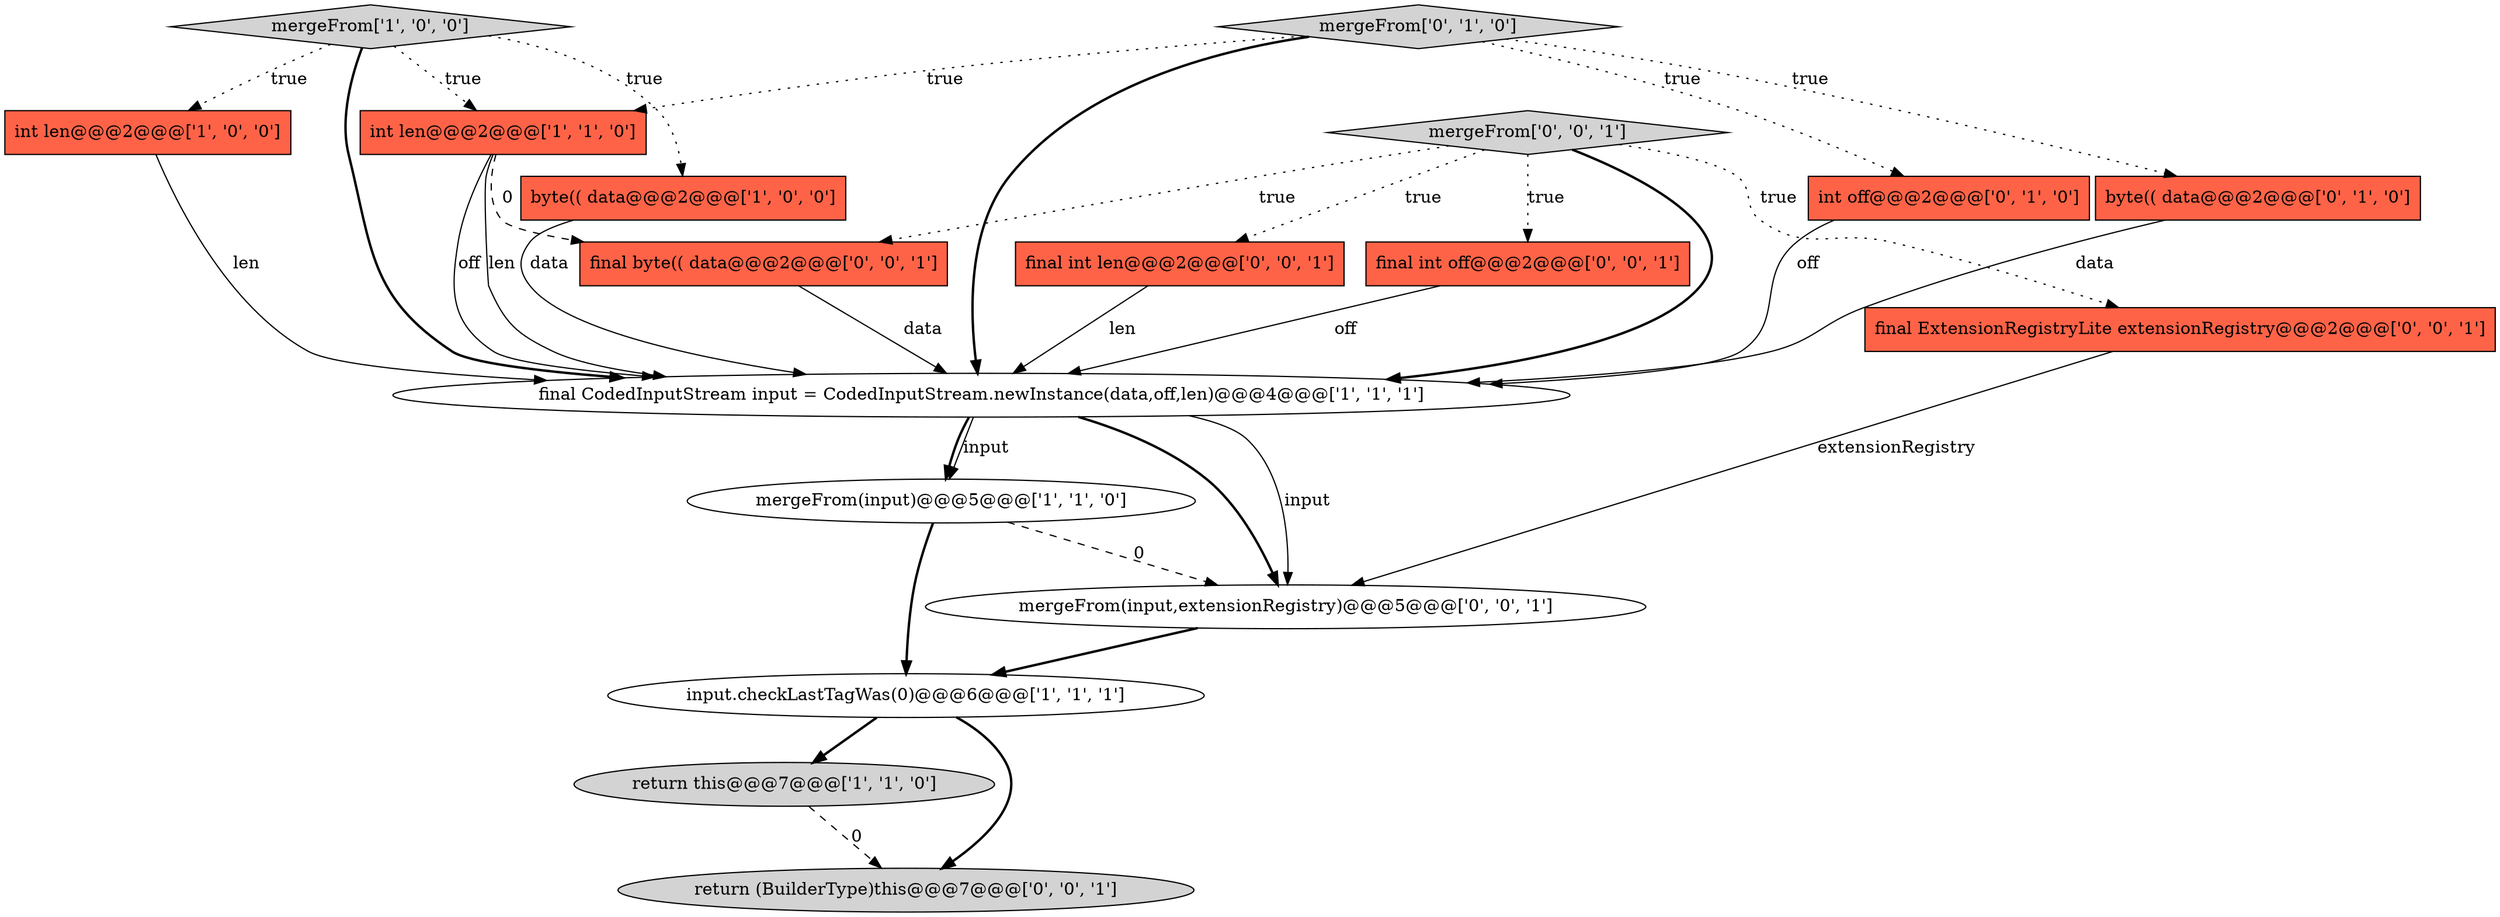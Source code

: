digraph {
13 [style = filled, label = "mergeFrom(input,extensionRegistry)@@@5@@@['0', '0', '1']", fillcolor = white, shape = ellipse image = "AAA0AAABBB3BBB"];
12 [style = filled, label = "return (BuilderType)this@@@7@@@['0', '0', '1']", fillcolor = lightgray, shape = ellipse image = "AAA0AAABBB3BBB"];
0 [style = filled, label = "byte(( data@@@2@@@['1', '0', '0']", fillcolor = tomato, shape = box image = "AAA0AAABBB1BBB"];
1 [style = filled, label = "mergeFrom['1', '0', '0']", fillcolor = lightgray, shape = diamond image = "AAA0AAABBB1BBB"];
6 [style = filled, label = "int len@@@2@@@['1', '1', '0']", fillcolor = tomato, shape = box image = "AAA0AAABBB1BBB"];
5 [style = filled, label = "return this@@@7@@@['1', '1', '0']", fillcolor = lightgray, shape = ellipse image = "AAA0AAABBB1BBB"];
9 [style = filled, label = "mergeFrom['0', '1', '0']", fillcolor = lightgray, shape = diamond image = "AAA0AAABBB2BBB"];
10 [style = filled, label = "int off@@@2@@@['0', '1', '0']", fillcolor = tomato, shape = box image = "AAA0AAABBB2BBB"];
14 [style = filled, label = "final int len@@@2@@@['0', '0', '1']", fillcolor = tomato, shape = box image = "AAA0AAABBB3BBB"];
11 [style = filled, label = "final int off@@@2@@@['0', '0', '1']", fillcolor = tomato, shape = box image = "AAA0AAABBB3BBB"];
15 [style = filled, label = "mergeFrom['0', '0', '1']", fillcolor = lightgray, shape = diamond image = "AAA0AAABBB3BBB"];
17 [style = filled, label = "final byte(( data@@@2@@@['0', '0', '1']", fillcolor = tomato, shape = box image = "AAA0AAABBB3BBB"];
3 [style = filled, label = "int len@@@2@@@['1', '0', '0']", fillcolor = tomato, shape = box image = "AAA0AAABBB1BBB"];
4 [style = filled, label = "final CodedInputStream input = CodedInputStream.newInstance(data,off,len)@@@4@@@['1', '1', '1']", fillcolor = white, shape = ellipse image = "AAA0AAABBB1BBB"];
16 [style = filled, label = "final ExtensionRegistryLite extensionRegistry@@@2@@@['0', '0', '1']", fillcolor = tomato, shape = box image = "AAA0AAABBB3BBB"];
7 [style = filled, label = "input.checkLastTagWas(0)@@@6@@@['1', '1', '1']", fillcolor = white, shape = ellipse image = "AAA0AAABBB1BBB"];
2 [style = filled, label = "mergeFrom(input)@@@5@@@['1', '1', '0']", fillcolor = white, shape = ellipse image = "AAA0AAABBB1BBB"];
8 [style = filled, label = "byte(( data@@@2@@@['0', '1', '0']", fillcolor = tomato, shape = box image = "AAA0AAABBB2BBB"];
15->17 [style = dotted, label="true"];
6->4 [style = solid, label="len"];
9->8 [style = dotted, label="true"];
6->4 [style = solid, label="off"];
13->7 [style = bold, label=""];
10->4 [style = solid, label="off"];
9->4 [style = bold, label=""];
1->0 [style = dotted, label="true"];
2->7 [style = bold, label=""];
15->4 [style = bold, label=""];
15->11 [style = dotted, label="true"];
6->17 [style = dashed, label="0"];
1->6 [style = dotted, label="true"];
3->4 [style = solid, label="len"];
9->6 [style = dotted, label="true"];
9->10 [style = dotted, label="true"];
4->2 [style = bold, label=""];
8->4 [style = solid, label="data"];
1->3 [style = dotted, label="true"];
7->12 [style = bold, label=""];
4->13 [style = solid, label="input"];
17->4 [style = solid, label="data"];
5->12 [style = dashed, label="0"];
1->4 [style = bold, label=""];
0->4 [style = solid, label="data"];
7->5 [style = bold, label=""];
4->13 [style = bold, label=""];
15->16 [style = dotted, label="true"];
4->2 [style = solid, label="input"];
11->4 [style = solid, label="off"];
15->14 [style = dotted, label="true"];
16->13 [style = solid, label="extensionRegistry"];
2->13 [style = dashed, label="0"];
14->4 [style = solid, label="len"];
}
